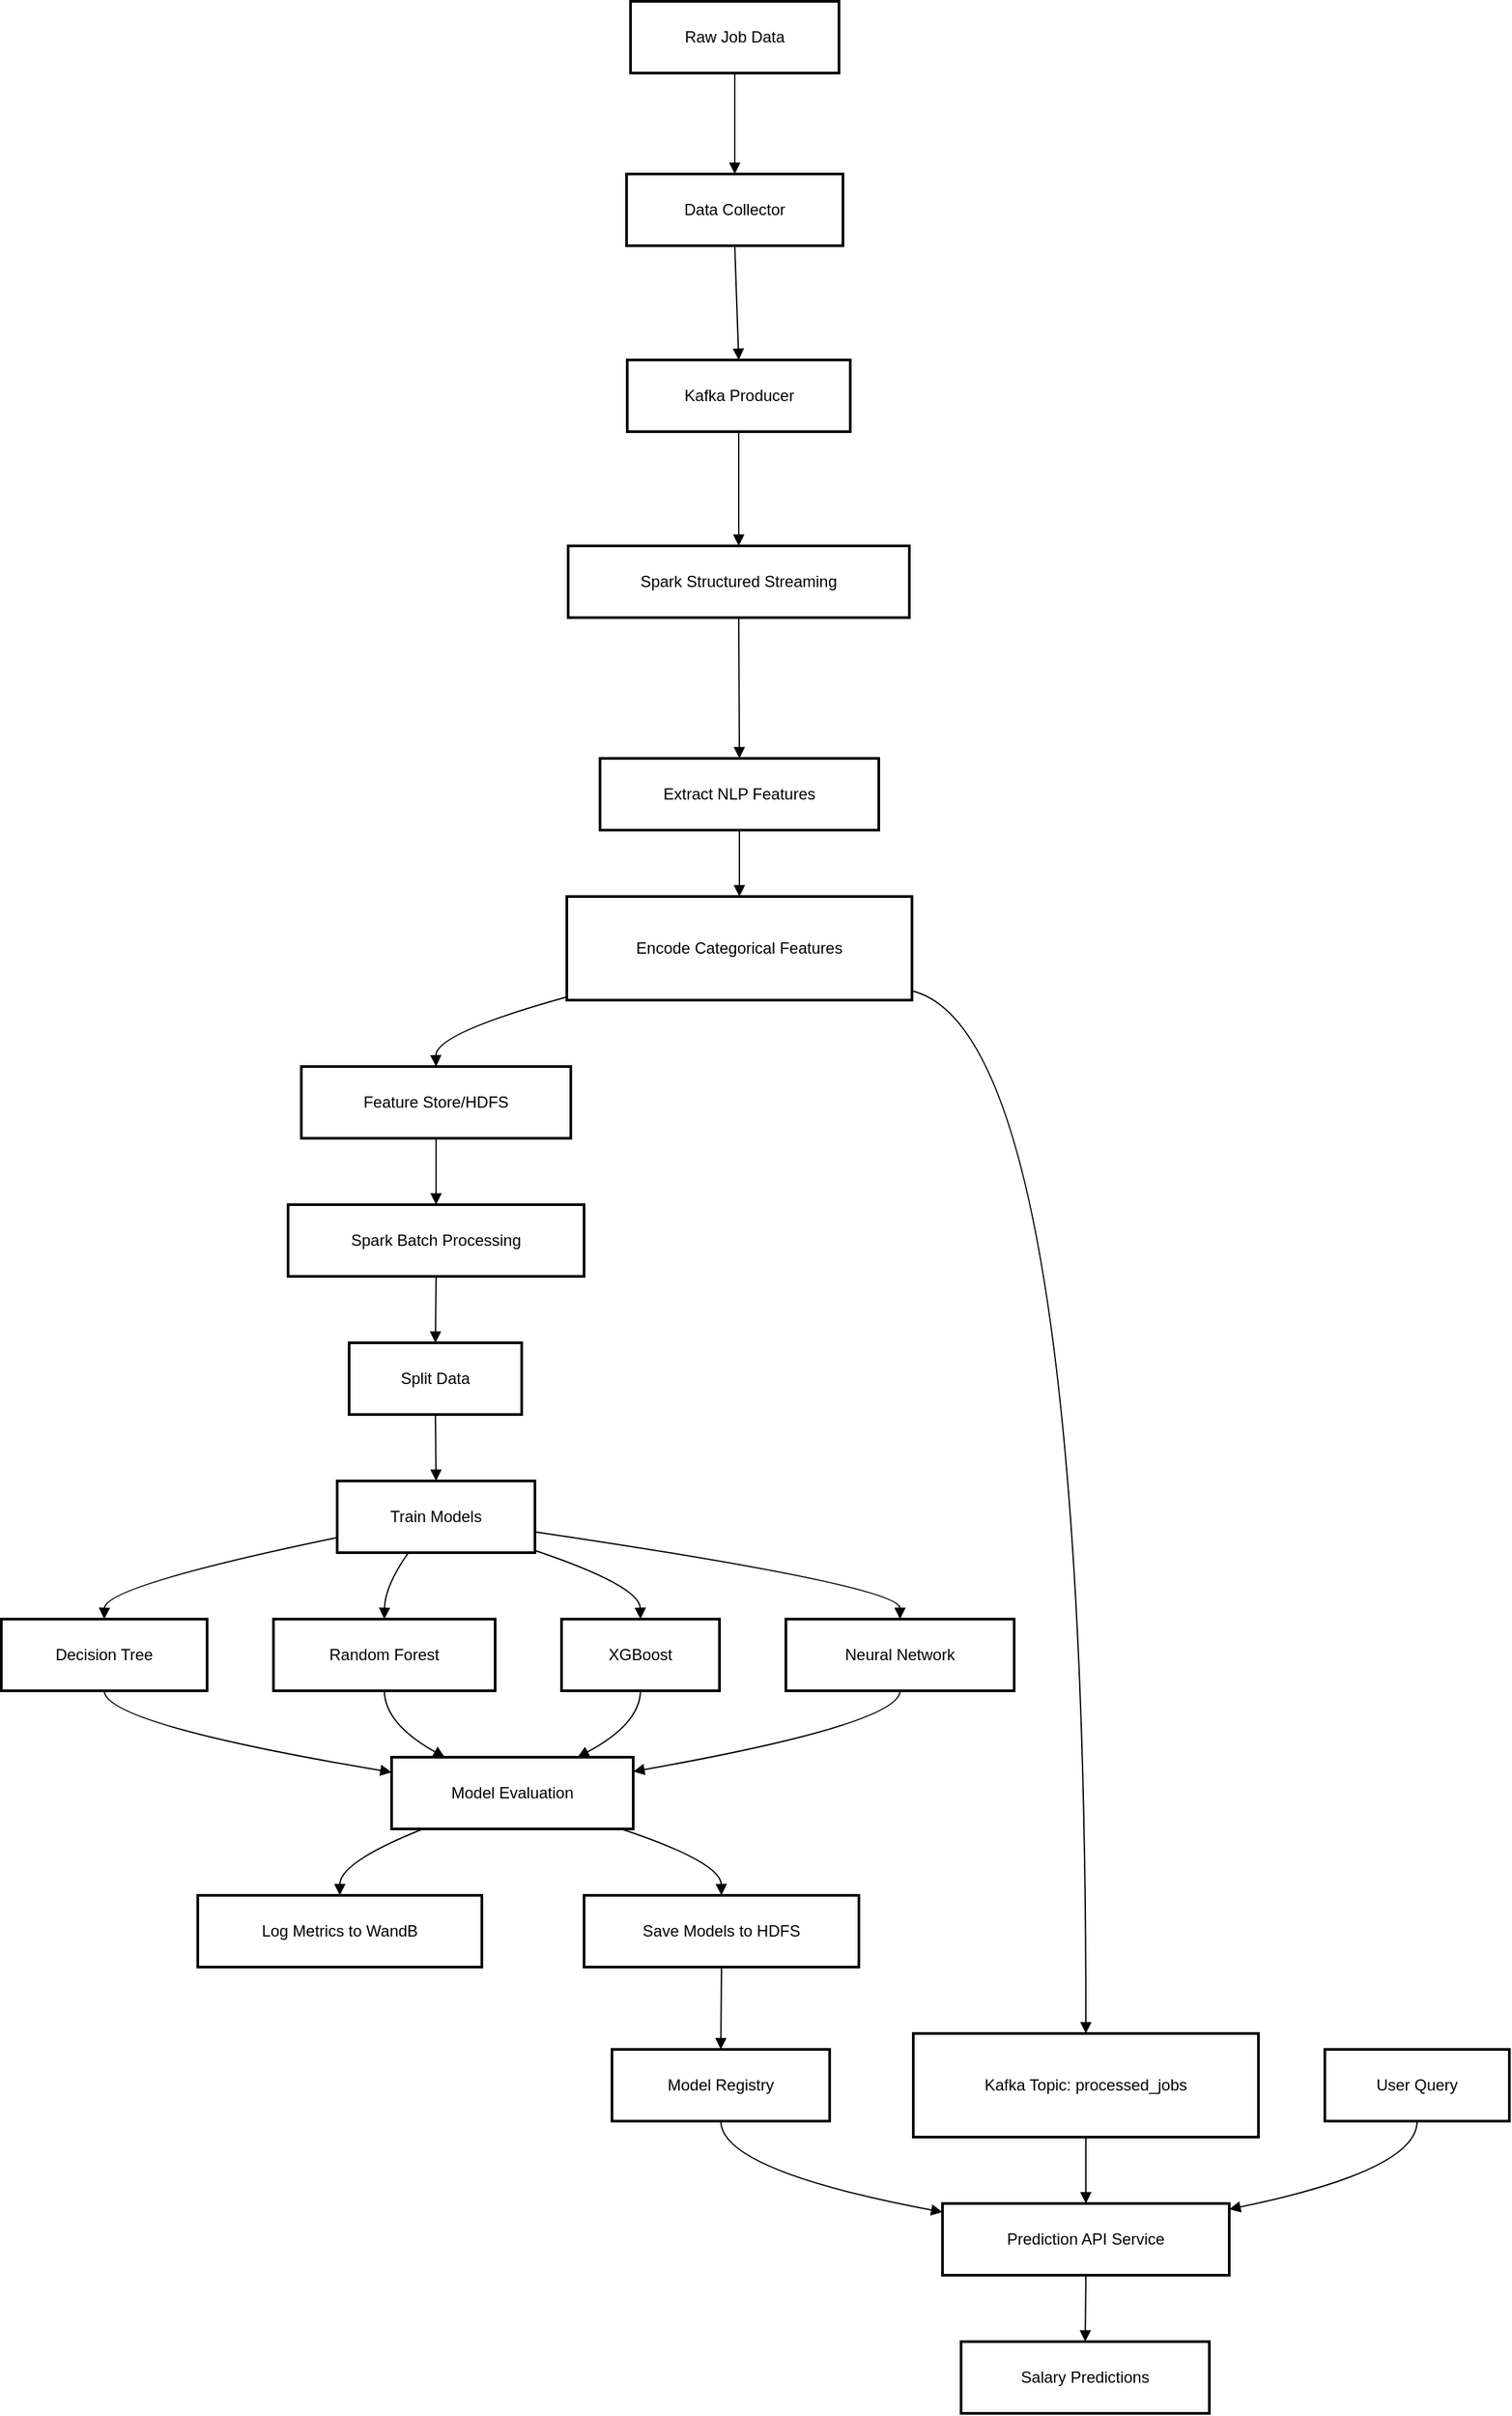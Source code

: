 <mxfile version="26.2.15">
  <diagram name="Page-1" id="sP8btdiXGNv-oTFfC0JQ">
    <mxGraphModel dx="1303" dy="-2641" grid="1" gridSize="10" guides="1" tooltips="1" connect="1" arrows="1" fold="1" page="1" pageScale="1" pageWidth="850" pageHeight="1100" math="0" shadow="0">
      <root>
        <mxCell id="0" />
        <mxCell id="1" parent="0" />
        <mxCell id="pp2652A5SwmYINzF--cK-128" value="Raw Job Data" style="whiteSpace=wrap;strokeWidth=2;" vertex="1" parent="1">
          <mxGeometry x="774" y="3580" width="157" height="54" as="geometry" />
        </mxCell>
        <mxCell id="pp2652A5SwmYINzF--cK-129" value="Data Collector" style="whiteSpace=wrap;strokeWidth=2;" vertex="1" parent="1">
          <mxGeometry x="771" y="3710" width="163" height="54" as="geometry" />
        </mxCell>
        <mxCell id="pp2652A5SwmYINzF--cK-130" value="Kafka Producer" style="whiteSpace=wrap;strokeWidth=2;" vertex="1" parent="1">
          <mxGeometry x="771.5" y="3850" width="168" height="54" as="geometry" />
        </mxCell>
        <mxCell id="pp2652A5SwmYINzF--cK-132" value="Spark Structured Streaming" style="whiteSpace=wrap;strokeWidth=2;" vertex="1" parent="1">
          <mxGeometry x="727" y="3990" width="257" height="54" as="geometry" />
        </mxCell>
        <mxCell id="pp2652A5SwmYINzF--cK-134" value="Extract NLP Features" style="whiteSpace=wrap;strokeWidth=2;" vertex="1" parent="1">
          <mxGeometry x="751" y="4150" width="210" height="54" as="geometry" />
        </mxCell>
        <mxCell id="pp2652A5SwmYINzF--cK-135" value="Encode Categorical Features" style="whiteSpace=wrap;strokeWidth=2;" vertex="1" parent="1">
          <mxGeometry x="726" y="4254" width="260" height="78" as="geometry" />
        </mxCell>
        <mxCell id="pp2652A5SwmYINzF--cK-136" value="Feature Store/HDFS" style="whiteSpace=wrap;strokeWidth=2;" vertex="1" parent="1">
          <mxGeometry x="526" y="4382" width="203" height="54" as="geometry" />
        </mxCell>
        <mxCell id="pp2652A5SwmYINzF--cK-137" value="Kafka Topic: processed_jobs" style="whiteSpace=wrap;strokeWidth=2;" vertex="1" parent="1">
          <mxGeometry x="987" y="5110" width="260" height="78" as="geometry" />
        </mxCell>
        <mxCell id="pp2652A5SwmYINzF--cK-138" value="Spark Batch Processing" style="whiteSpace=wrap;strokeWidth=2;" vertex="1" parent="1">
          <mxGeometry x="516" y="4486" width="223" height="54" as="geometry" />
        </mxCell>
        <mxCell id="pp2652A5SwmYINzF--cK-139" value="Split Data" style="whiteSpace=wrap;strokeWidth=2;" vertex="1" parent="1">
          <mxGeometry x="562" y="4590" width="130" height="54" as="geometry" />
        </mxCell>
        <mxCell id="pp2652A5SwmYINzF--cK-140" value="Train Models" style="whiteSpace=wrap;strokeWidth=2;" vertex="1" parent="1">
          <mxGeometry x="553" y="4694" width="149" height="54" as="geometry" />
        </mxCell>
        <mxCell id="pp2652A5SwmYINzF--cK-141" value="Decision Tree" style="whiteSpace=wrap;strokeWidth=2;" vertex="1" parent="1">
          <mxGeometry x="300" y="4798" width="155" height="54" as="geometry" />
        </mxCell>
        <mxCell id="pp2652A5SwmYINzF--cK-142" value="Random Forest" style="whiteSpace=wrap;strokeWidth=2;" vertex="1" parent="1">
          <mxGeometry x="505" y="4798" width="167" height="54" as="geometry" />
        </mxCell>
        <mxCell id="pp2652A5SwmYINzF--cK-143" value="XGBoost" style="whiteSpace=wrap;strokeWidth=2;" vertex="1" parent="1">
          <mxGeometry x="722" y="4798" width="119" height="54" as="geometry" />
        </mxCell>
        <mxCell id="pp2652A5SwmYINzF--cK-144" value="Neural Network" style="whiteSpace=wrap;strokeWidth=2;" vertex="1" parent="1">
          <mxGeometry x="891" y="4798" width="172" height="54" as="geometry" />
        </mxCell>
        <mxCell id="pp2652A5SwmYINzF--cK-145" value="Model Evaluation" style="whiteSpace=wrap;strokeWidth=2;" vertex="1" parent="1">
          <mxGeometry x="594" y="4902" width="182" height="54" as="geometry" />
        </mxCell>
        <mxCell id="pp2652A5SwmYINzF--cK-146" value="Log Metrics to WandB" style="whiteSpace=wrap;strokeWidth=2;" vertex="1" parent="1">
          <mxGeometry x="448" y="5006" width="214" height="54" as="geometry" />
        </mxCell>
        <mxCell id="pp2652A5SwmYINzF--cK-147" value="Save Models to HDFS" style="whiteSpace=wrap;strokeWidth=2;" vertex="1" parent="1">
          <mxGeometry x="739" y="5006" width="207" height="54" as="geometry" />
        </mxCell>
        <mxCell id="pp2652A5SwmYINzF--cK-148" value="Model Registry" style="whiteSpace=wrap;strokeWidth=2;" vertex="1" parent="1">
          <mxGeometry x="760" y="5122" width="164" height="54" as="geometry" />
        </mxCell>
        <mxCell id="pp2652A5SwmYINzF--cK-149" value="Prediction API Service" style="whiteSpace=wrap;strokeWidth=2;" vertex="1" parent="1">
          <mxGeometry x="1009" y="5238" width="216" height="54" as="geometry" />
        </mxCell>
        <mxCell id="pp2652A5SwmYINzF--cK-150" value="Salary Predictions" style="whiteSpace=wrap;strokeWidth=2;" vertex="1" parent="1">
          <mxGeometry x="1023" y="5342" width="187" height="54" as="geometry" />
        </mxCell>
        <mxCell id="pp2652A5SwmYINzF--cK-151" value="User Query" style="whiteSpace=wrap;strokeWidth=2;" vertex="1" parent="1">
          <mxGeometry x="1297" y="5122" width="139" height="54" as="geometry" />
        </mxCell>
        <mxCell id="pp2652A5SwmYINzF--cK-152" value="" style="curved=1;startArrow=none;endArrow=block;exitX=0.5;exitY=1;entryX=0.5;entryY=0;rounded=0;" edge="1" parent="1" source="pp2652A5SwmYINzF--cK-128" target="pp2652A5SwmYINzF--cK-129">
          <mxGeometry relative="1" as="geometry">
            <Array as="points" />
          </mxGeometry>
        </mxCell>
        <mxCell id="pp2652A5SwmYINzF--cK-153" value="" style="curved=1;startArrow=none;endArrow=block;exitX=0.5;exitY=1;entryX=0.5;entryY=0;rounded=0;" edge="1" parent="1" source="pp2652A5SwmYINzF--cK-129" target="pp2652A5SwmYINzF--cK-130">
          <mxGeometry relative="1" as="geometry">
            <Array as="points" />
          </mxGeometry>
        </mxCell>
        <mxCell id="pp2652A5SwmYINzF--cK-154" value="" style="curved=1;startArrow=none;endArrow=block;exitX=0.5;exitY=1;entryX=0.5;entryY=0;rounded=0;entryDx=0;entryDy=0;" edge="1" parent="1" source="pp2652A5SwmYINzF--cK-130" target="pp2652A5SwmYINzF--cK-132">
          <mxGeometry relative="1" as="geometry">
            <Array as="points" />
            <mxPoint x="856.0" y="3892" as="targetPoint" />
          </mxGeometry>
        </mxCell>
        <mxCell id="pp2652A5SwmYINzF--cK-156" value="" style="curved=1;startArrow=none;endArrow=block;exitX=0.5;exitY=1;entryX=0.5;entryY=0;rounded=0;entryDx=0;entryDy=0;" edge="1" parent="1" source="pp2652A5SwmYINzF--cK-132" target="pp2652A5SwmYINzF--cK-134">
          <mxGeometry relative="1" as="geometry">
            <Array as="points" />
            <mxPoint x="856" y="4100" as="targetPoint" />
          </mxGeometry>
        </mxCell>
        <mxCell id="pp2652A5SwmYINzF--cK-158" value="" style="curved=1;startArrow=none;endArrow=block;exitX=0.5;exitY=1;entryX=0.5;entryY=0;rounded=0;" edge="1" parent="1" source="pp2652A5SwmYINzF--cK-134" target="pp2652A5SwmYINzF--cK-135">
          <mxGeometry relative="1" as="geometry">
            <Array as="points" />
          </mxGeometry>
        </mxCell>
        <mxCell id="pp2652A5SwmYINzF--cK-159" value="" style="curved=1;startArrow=none;endArrow=block;exitX=0;exitY=0.97;entryX=0.5;entryY=0;rounded=0;" edge="1" parent="1" source="pp2652A5SwmYINzF--cK-135" target="pp2652A5SwmYINzF--cK-136">
          <mxGeometry relative="1" as="geometry">
            <Array as="points">
              <mxPoint x="627" y="4357" />
            </Array>
          </mxGeometry>
        </mxCell>
        <mxCell id="pp2652A5SwmYINzF--cK-160" value="" style="curved=1;startArrow=none;endArrow=block;exitX=1;exitY=0.91;entryX=0.5;entryY=0;rounded=0;" edge="1" parent="1" source="pp2652A5SwmYINzF--cK-135" target="pp2652A5SwmYINzF--cK-137">
          <mxGeometry relative="1" as="geometry">
            <Array as="points">
              <mxPoint x="1117" y="4357" />
            </Array>
          </mxGeometry>
        </mxCell>
        <mxCell id="pp2652A5SwmYINzF--cK-161" value="" style="curved=1;startArrow=none;endArrow=block;exitX=0.5;exitY=1;entryX=0.5;entryY=0;rounded=0;" edge="1" parent="1" source="pp2652A5SwmYINzF--cK-136" target="pp2652A5SwmYINzF--cK-138">
          <mxGeometry relative="1" as="geometry">
            <Array as="points" />
          </mxGeometry>
        </mxCell>
        <mxCell id="pp2652A5SwmYINzF--cK-162" value="" style="curved=1;startArrow=none;endArrow=block;exitX=0.5;exitY=1;entryX=0.5;entryY=0;rounded=0;" edge="1" parent="1" source="pp2652A5SwmYINzF--cK-138" target="pp2652A5SwmYINzF--cK-139">
          <mxGeometry relative="1" as="geometry">
            <Array as="points" />
          </mxGeometry>
        </mxCell>
        <mxCell id="pp2652A5SwmYINzF--cK-163" value="" style="curved=1;startArrow=none;endArrow=block;exitX=0.5;exitY=1;entryX=0.5;entryY=0;rounded=0;" edge="1" parent="1" source="pp2652A5SwmYINzF--cK-139" target="pp2652A5SwmYINzF--cK-140">
          <mxGeometry relative="1" as="geometry">
            <Array as="points" />
          </mxGeometry>
        </mxCell>
        <mxCell id="pp2652A5SwmYINzF--cK-164" value="" style="curved=1;startArrow=none;endArrow=block;exitX=0;exitY=0.79;entryX=0.5;entryY=0;rounded=0;" edge="1" parent="1" source="pp2652A5SwmYINzF--cK-140" target="pp2652A5SwmYINzF--cK-141">
          <mxGeometry relative="1" as="geometry">
            <Array as="points">
              <mxPoint x="378" y="4773" />
            </Array>
          </mxGeometry>
        </mxCell>
        <mxCell id="pp2652A5SwmYINzF--cK-165" value="" style="curved=1;startArrow=none;endArrow=block;exitX=0.36;exitY=1;entryX=0.5;entryY=0;rounded=0;" edge="1" parent="1" source="pp2652A5SwmYINzF--cK-140" target="pp2652A5SwmYINzF--cK-142">
          <mxGeometry relative="1" as="geometry">
            <Array as="points">
              <mxPoint x="589" y="4773" />
            </Array>
          </mxGeometry>
        </mxCell>
        <mxCell id="pp2652A5SwmYINzF--cK-166" value="" style="curved=1;startArrow=none;endArrow=block;exitX=1;exitY=0.97;entryX=0.5;entryY=0;rounded=0;" edge="1" parent="1" source="pp2652A5SwmYINzF--cK-140" target="pp2652A5SwmYINzF--cK-143">
          <mxGeometry relative="1" as="geometry">
            <Array as="points">
              <mxPoint x="781" y="4773" />
            </Array>
          </mxGeometry>
        </mxCell>
        <mxCell id="pp2652A5SwmYINzF--cK-167" value="" style="curved=1;startArrow=none;endArrow=block;exitX=1;exitY=0.71;entryX=0.5;entryY=0;rounded=0;" edge="1" parent="1" source="pp2652A5SwmYINzF--cK-140" target="pp2652A5SwmYINzF--cK-144">
          <mxGeometry relative="1" as="geometry">
            <Array as="points">
              <mxPoint x="977" y="4773" />
            </Array>
          </mxGeometry>
        </mxCell>
        <mxCell id="pp2652A5SwmYINzF--cK-168" value="" style="curved=1;startArrow=none;endArrow=block;exitX=0.5;exitY=1;entryX=0;entryY=0.21;rounded=0;" edge="1" parent="1" source="pp2652A5SwmYINzF--cK-141" target="pp2652A5SwmYINzF--cK-145">
          <mxGeometry relative="1" as="geometry">
            <Array as="points">
              <mxPoint x="378" y="4877" />
            </Array>
          </mxGeometry>
        </mxCell>
        <mxCell id="pp2652A5SwmYINzF--cK-169" value="" style="curved=1;startArrow=none;endArrow=block;exitX=0.5;exitY=1;entryX=0.22;entryY=0;rounded=0;" edge="1" parent="1" source="pp2652A5SwmYINzF--cK-142" target="pp2652A5SwmYINzF--cK-145">
          <mxGeometry relative="1" as="geometry">
            <Array as="points">
              <mxPoint x="589" y="4877" />
            </Array>
          </mxGeometry>
        </mxCell>
        <mxCell id="pp2652A5SwmYINzF--cK-170" value="" style="curved=1;startArrow=none;endArrow=block;exitX=0.5;exitY=1;entryX=0.77;entryY=0;rounded=0;" edge="1" parent="1" source="pp2652A5SwmYINzF--cK-143" target="pp2652A5SwmYINzF--cK-145">
          <mxGeometry relative="1" as="geometry">
            <Array as="points">
              <mxPoint x="781" y="4877" />
            </Array>
          </mxGeometry>
        </mxCell>
        <mxCell id="pp2652A5SwmYINzF--cK-171" value="" style="curved=1;startArrow=none;endArrow=block;exitX=0.5;exitY=1;entryX=1;entryY=0.2;rounded=0;" edge="1" parent="1" source="pp2652A5SwmYINzF--cK-144" target="pp2652A5SwmYINzF--cK-145">
          <mxGeometry relative="1" as="geometry">
            <Array as="points">
              <mxPoint x="977" y="4877" />
            </Array>
          </mxGeometry>
        </mxCell>
        <mxCell id="pp2652A5SwmYINzF--cK-172" value="" style="curved=1;startArrow=none;endArrow=block;exitX=0.13;exitY=1;entryX=0.5;entryY=0;rounded=0;" edge="1" parent="1" source="pp2652A5SwmYINzF--cK-145" target="pp2652A5SwmYINzF--cK-146">
          <mxGeometry relative="1" as="geometry">
            <Array as="points">
              <mxPoint x="555" y="4981" />
            </Array>
          </mxGeometry>
        </mxCell>
        <mxCell id="pp2652A5SwmYINzF--cK-173" value="" style="curved=1;startArrow=none;endArrow=block;exitX=0.95;exitY=1;entryX=0.5;entryY=0;rounded=0;" edge="1" parent="1" source="pp2652A5SwmYINzF--cK-145" target="pp2652A5SwmYINzF--cK-147">
          <mxGeometry relative="1" as="geometry">
            <Array as="points">
              <mxPoint x="842" y="4981" />
            </Array>
          </mxGeometry>
        </mxCell>
        <mxCell id="pp2652A5SwmYINzF--cK-174" value="" style="curved=1;startArrow=none;endArrow=block;exitX=0.5;exitY=1;entryX=0.5;entryY=0;rounded=0;" edge="1" parent="1" source="pp2652A5SwmYINzF--cK-147" target="pp2652A5SwmYINzF--cK-148">
          <mxGeometry relative="1" as="geometry">
            <Array as="points" />
          </mxGeometry>
        </mxCell>
        <mxCell id="pp2652A5SwmYINzF--cK-175" value="" style="curved=1;startArrow=none;endArrow=block;exitX=0.5;exitY=1;entryX=0.5;entryY=0;rounded=0;" edge="1" parent="1" source="pp2652A5SwmYINzF--cK-137" target="pp2652A5SwmYINzF--cK-149">
          <mxGeometry relative="1" as="geometry">
            <Array as="points" />
          </mxGeometry>
        </mxCell>
        <mxCell id="pp2652A5SwmYINzF--cK-176" value="" style="curved=1;startArrow=none;endArrow=block;exitX=0.5;exitY=1;entryX=0;entryY=0.12;rounded=0;" edge="1" parent="1" source="pp2652A5SwmYINzF--cK-148" target="pp2652A5SwmYINzF--cK-149">
          <mxGeometry relative="1" as="geometry">
            <Array as="points">
              <mxPoint x="842" y="5213" />
            </Array>
          </mxGeometry>
        </mxCell>
        <mxCell id="pp2652A5SwmYINzF--cK-177" value="" style="curved=1;startArrow=none;endArrow=block;exitX=0.5;exitY=1;entryX=0.5;entryY=0;rounded=0;" edge="1" parent="1" source="pp2652A5SwmYINzF--cK-149" target="pp2652A5SwmYINzF--cK-150">
          <mxGeometry relative="1" as="geometry">
            <Array as="points" />
          </mxGeometry>
        </mxCell>
        <mxCell id="pp2652A5SwmYINzF--cK-178" value="" style="curved=1;startArrow=none;endArrow=block;exitX=0.5;exitY=1;entryX=1;entryY=0.08;rounded=0;" edge="1" parent="1" source="pp2652A5SwmYINzF--cK-151" target="pp2652A5SwmYINzF--cK-149">
          <mxGeometry relative="1" as="geometry">
            <Array as="points">
              <mxPoint x="1367" y="5213" />
            </Array>
          </mxGeometry>
        </mxCell>
      </root>
    </mxGraphModel>
  </diagram>
</mxfile>
